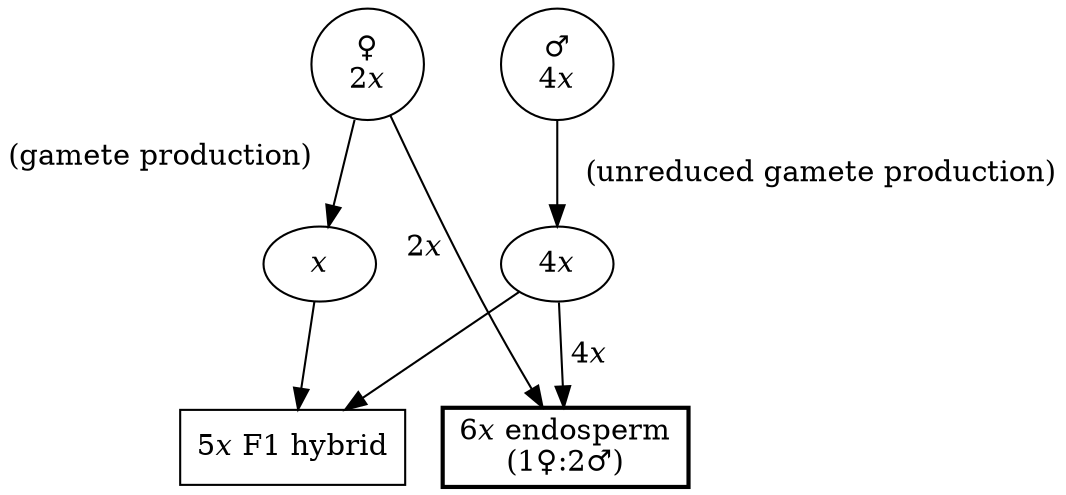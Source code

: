 digraph "Diploid-tetraploid hybridisation3" {
    // nodes
    maternal [ label = "♀\n2𝑥" class = "diploid_tetraploid_hybridisation4 hybrid_outcome endosperm_outcome" ]
    maternal_gamete [ label = "𝑥" class = "diploid_tetraploid_hybridisation4 hybrid_outcome" ]
    paternal [ label = "♂\n4𝑥" class = "diploid_tetraploid_hybridisation4 hybrid_outcome endosperm_outcome" ]
    paternal_gamete [ label = "4𝑥" class = "diploid_tetraploid_hybridisation4 hybrid_outcome endosperm_outcome" ]
    hybrid_outcome [ label = "5𝑥 F1 hybrid" shape = "box" class = "diploid_tetraploid_hybridisation4 hybrid_outcome onhover" ]
    endosperm [ label = "6𝑥 endosperm\n(1♀:2♂)" shape = "box" style = "bold" class = "diploid_tetraploid_hybridisation4 endosperm_outcome onhover" ]
    // edges
    maternal -> maternal_gamete [ xlabel="(gamete production)   " class = "diploid_tetraploid_hybridisation4 hybrid_outcome" ]
    paternal -> paternal_gamete [ label="   (unreduced gamete production)" class = "diploid_tetraploid_hybridisation4 hybrid_outcome endosperm_outcome" ]
    maternal_gamete -> hybrid_outcome [ class = "diploid_tetraploid_hybridisation4 hybrid_outcome" ]
    paternal_gamete -> hybrid_outcome [ class = "diploid_tetraploid_hybridisation4 hybrid_outcome" ]
    maternal -> endosperm [ xlabel="2𝑥  " class = "diploid_tetraploid_hybridisation4 endosperm_outcome" ]
    paternal_gamete -> endosperm [ label=" 4𝑥" class = "diploid_tetraploid_hybridisation4 endosperm_outcome" ]
}